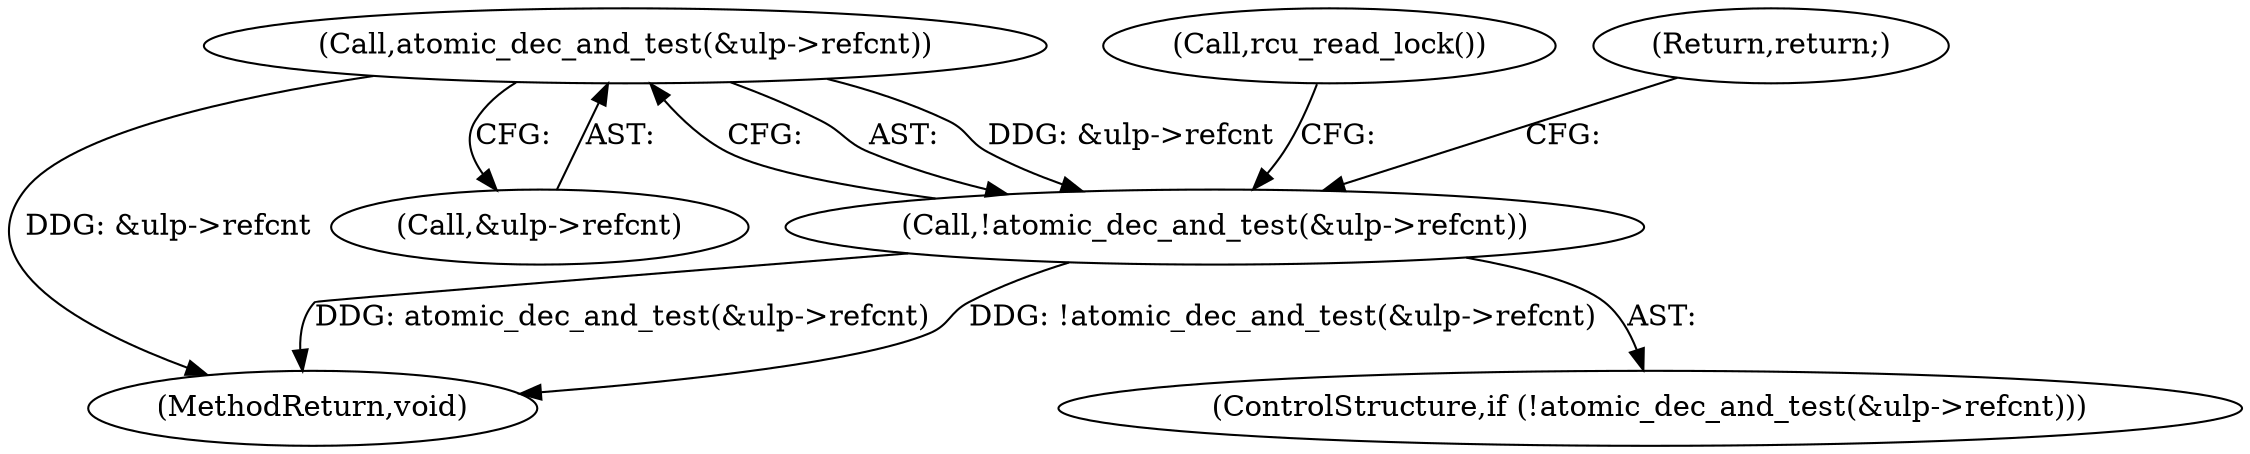 digraph "0_linux_6062a8dc0517bce23e3c2f7d2fea5e22411269a3_1@pointer" {
"1000130" [label="(Call,atomic_dec_and_test(&ulp->refcnt))"];
"1000129" [label="(Call,!atomic_dec_and_test(&ulp->refcnt))"];
"1000129" [label="(Call,!atomic_dec_and_test(&ulp->refcnt))"];
"1000128" [label="(ControlStructure,if (!atomic_dec_and_test(&ulp->refcnt)))"];
"1000143" [label="(Call,rcu_read_lock())"];
"1000311" [label="(MethodReturn,void)"];
"1000131" [label="(Call,&ulp->refcnt)"];
"1000130" [label="(Call,atomic_dec_and_test(&ulp->refcnt))"];
"1000135" [label="(Return,return;)"];
"1000130" -> "1000129"  [label="AST: "];
"1000130" -> "1000131"  [label="CFG: "];
"1000131" -> "1000130"  [label="AST: "];
"1000129" -> "1000130"  [label="CFG: "];
"1000130" -> "1000311"  [label="DDG: &ulp->refcnt"];
"1000130" -> "1000129"  [label="DDG: &ulp->refcnt"];
"1000129" -> "1000128"  [label="AST: "];
"1000135" -> "1000129"  [label="CFG: "];
"1000143" -> "1000129"  [label="CFG: "];
"1000129" -> "1000311"  [label="DDG: atomic_dec_and_test(&ulp->refcnt)"];
"1000129" -> "1000311"  [label="DDG: !atomic_dec_and_test(&ulp->refcnt)"];
}
